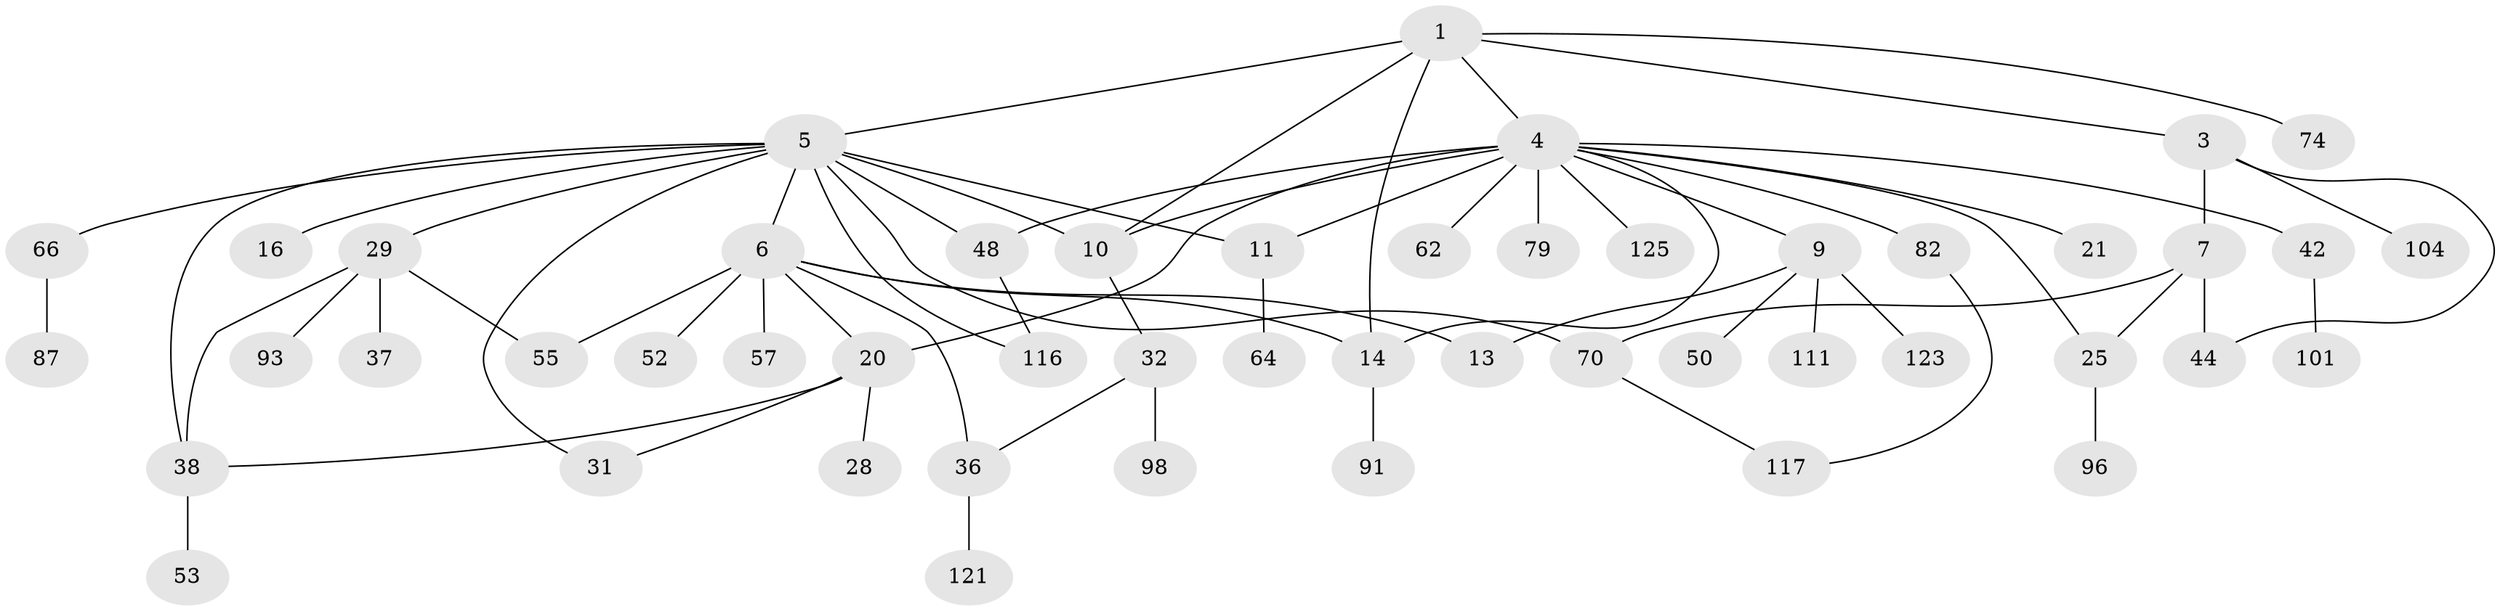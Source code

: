 // original degree distribution, {5: 0.048, 4: 0.072, 7: 0.008, 6: 0.016, 3: 0.24, 2: 0.288, 1: 0.328}
// Generated by graph-tools (version 1.1) at 2025/16/03/04/25 18:16:59]
// undirected, 50 vertices, 67 edges
graph export_dot {
graph [start="1"]
  node [color=gray90,style=filled];
  1 [super="+2+76"];
  3;
  4 [super="+33+12"];
  5 [super="+8+80+18"];
  6 [super="+41+30+56"];
  7 [super="+102+60"];
  9 [super="+46+40"];
  10 [super="+47+27+15+34"];
  11 [super="+24+26+103"];
  13 [super="+49+59"];
  14 [super="+45+22"];
  16 [super="+107+109"];
  20 [super="+78+89"];
  21;
  25;
  28;
  29 [super="+54+35"];
  31;
  32 [super="+94+65"];
  36 [super="+72"];
  37;
  38 [super="+63"];
  42 [super="+99"];
  44;
  48 [super="+83+88"];
  50;
  52 [super="+69"];
  53;
  55 [super="+58+85"];
  57;
  62;
  64 [super="+90"];
  66 [super="+75"];
  70 [super="+77+92"];
  74 [super="+110"];
  79;
  82 [super="+114"];
  87;
  91;
  93;
  96;
  98 [super="+113"];
  101;
  104;
  111;
  116 [super="+124+118"];
  117;
  121;
  123;
  125;
  1 -- 3;
  1 -- 4;
  1 -- 10;
  1 -- 74;
  1 -- 5;
  1 -- 14;
  3 -- 7;
  3 -- 44;
  3 -- 104;
  4 -- 9;
  4 -- 25;
  4 -- 11;
  4 -- 62;
  4 -- 48;
  4 -- 14;
  4 -- 10;
  4 -- 42;
  4 -- 79;
  4 -- 82;
  4 -- 20 [weight=2];
  4 -- 21;
  4 -- 125;
  5 -- 6;
  5 -- 11;
  5 -- 16;
  5 -- 66;
  5 -- 116;
  5 -- 70;
  5 -- 10;
  5 -- 38;
  5 -- 48;
  5 -- 29;
  5 -- 31;
  6 -- 57;
  6 -- 20;
  6 -- 14;
  6 -- 36 [weight=2];
  6 -- 13;
  6 -- 52;
  6 -- 55;
  7 -- 70;
  7 -- 25;
  7 -- 44;
  9 -- 13;
  9 -- 50;
  9 -- 123;
  9 -- 111;
  10 -- 32;
  11 -- 64;
  14 -- 91;
  20 -- 28;
  20 -- 31;
  20 -- 38;
  25 -- 96;
  29 -- 93;
  29 -- 55;
  29 -- 37;
  29 -- 38;
  32 -- 98;
  32 -- 36;
  36 -- 121;
  38 -- 53;
  42 -- 101;
  48 -- 116;
  66 -- 87;
  70 -- 117;
  82 -- 117;
}

